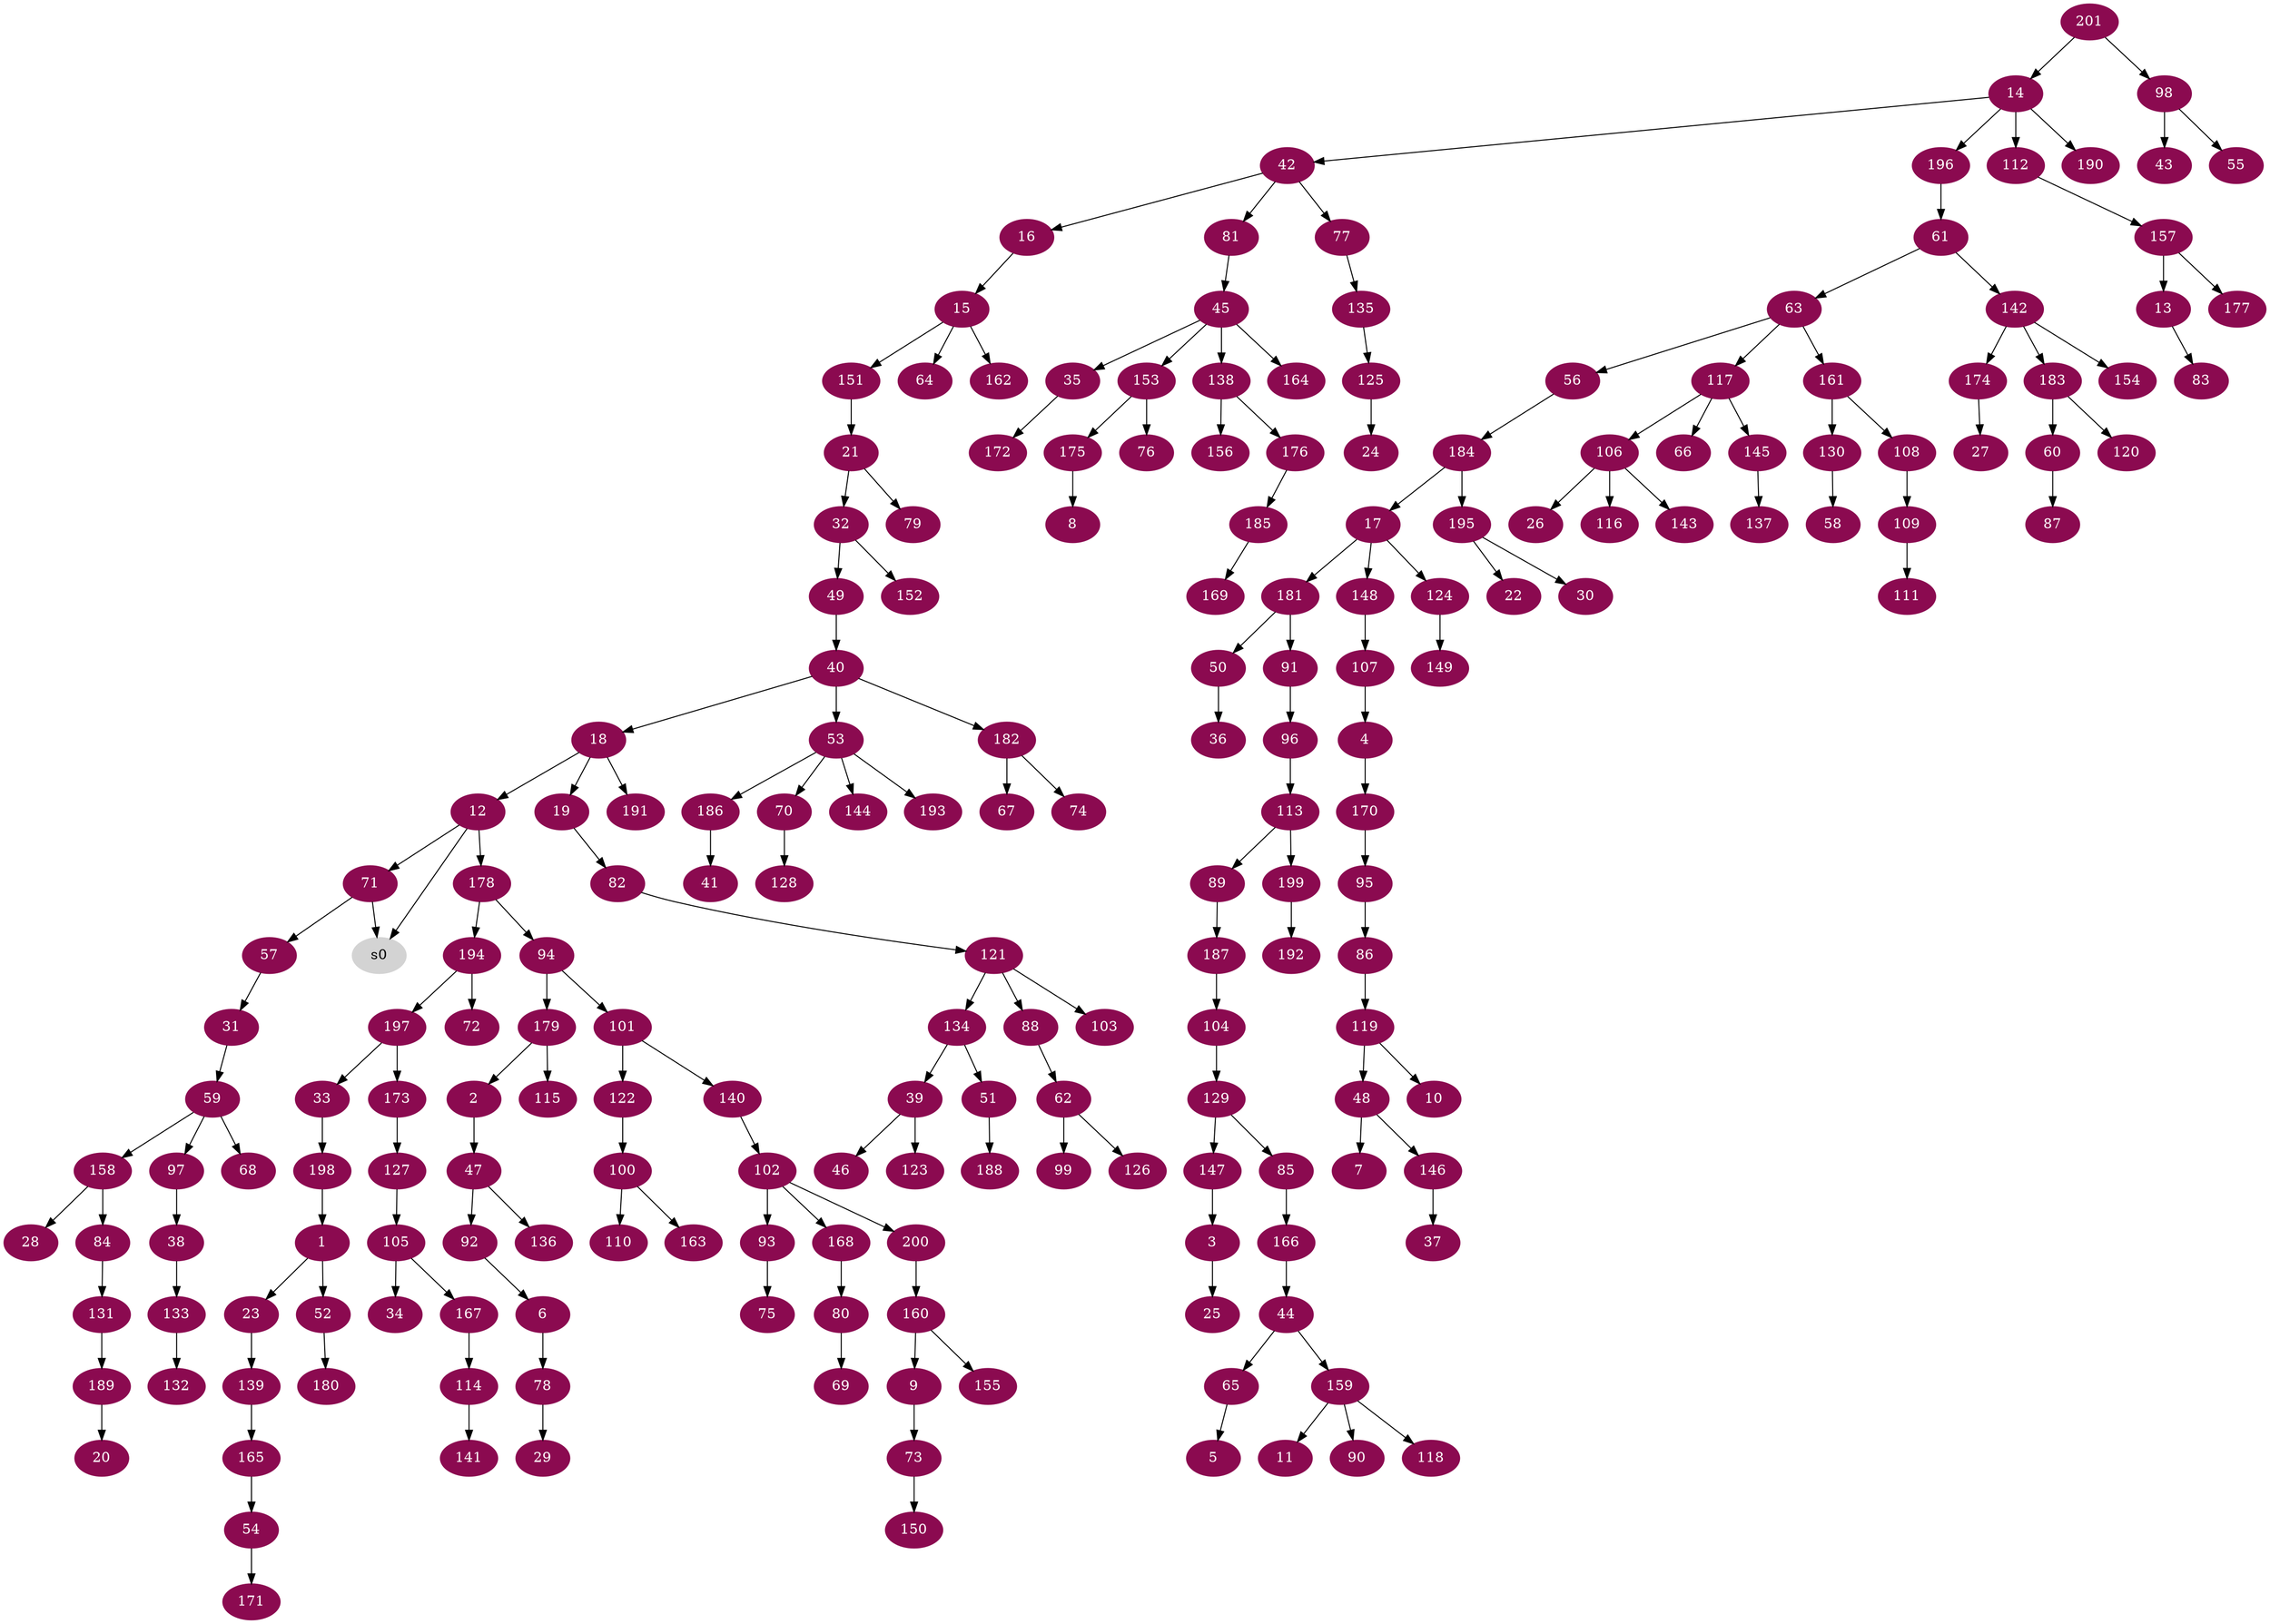 digraph G {
node [color=deeppink4, style=filled, fontcolor=white];
198 -> 1;
179 -> 2;
147 -> 3;
107 -> 4;
65 -> 5;
92 -> 6;
48 -> 7;
175 -> 8;
160 -> 9;
119 -> 10;
159 -> 11;
18 -> 12;
157 -> 13;
201 -> 14;
16 -> 15;
42 -> 16;
184 -> 17;
40 -> 18;
18 -> 19;
189 -> 20;
151 -> 21;
195 -> 22;
1 -> 23;
125 -> 24;
3 -> 25;
106 -> 26;
174 -> 27;
158 -> 28;
78 -> 29;
195 -> 30;
57 -> 31;
21 -> 32;
197 -> 33;
105 -> 34;
45 -> 35;
50 -> 36;
146 -> 37;
97 -> 38;
134 -> 39;
49 -> 40;
186 -> 41;
14 -> 42;
98 -> 43;
166 -> 44;
81 -> 45;
39 -> 46;
2 -> 47;
119 -> 48;
32 -> 49;
181 -> 50;
134 -> 51;
1 -> 52;
40 -> 53;
165 -> 54;
98 -> 55;
63 -> 56;
71 -> 57;
130 -> 58;
31 -> 59;
183 -> 60;
196 -> 61;
88 -> 62;
61 -> 63;
15 -> 64;
44 -> 65;
117 -> 66;
182 -> 67;
59 -> 68;
80 -> 69;
53 -> 70;
12 -> 71;
194 -> 72;
9 -> 73;
182 -> 74;
93 -> 75;
153 -> 76;
42 -> 77;
6 -> 78;
21 -> 79;
168 -> 80;
42 -> 81;
19 -> 82;
13 -> 83;
158 -> 84;
129 -> 85;
95 -> 86;
60 -> 87;
121 -> 88;
113 -> 89;
159 -> 90;
181 -> 91;
47 -> 92;
102 -> 93;
178 -> 94;
170 -> 95;
91 -> 96;
59 -> 97;
201 -> 98;
62 -> 99;
122 -> 100;
94 -> 101;
140 -> 102;
121 -> 103;
187 -> 104;
127 -> 105;
117 -> 106;
148 -> 107;
161 -> 108;
108 -> 109;
100 -> 110;
109 -> 111;
14 -> 112;
96 -> 113;
167 -> 114;
179 -> 115;
106 -> 116;
63 -> 117;
159 -> 118;
86 -> 119;
183 -> 120;
82 -> 121;
101 -> 122;
39 -> 123;
17 -> 124;
135 -> 125;
62 -> 126;
173 -> 127;
70 -> 128;
104 -> 129;
161 -> 130;
84 -> 131;
133 -> 132;
38 -> 133;
121 -> 134;
77 -> 135;
47 -> 136;
145 -> 137;
45 -> 138;
23 -> 139;
101 -> 140;
114 -> 141;
61 -> 142;
106 -> 143;
53 -> 144;
117 -> 145;
48 -> 146;
129 -> 147;
17 -> 148;
124 -> 149;
73 -> 150;
15 -> 151;
32 -> 152;
45 -> 153;
142 -> 154;
160 -> 155;
138 -> 156;
112 -> 157;
59 -> 158;
44 -> 159;
200 -> 160;
63 -> 161;
15 -> 162;
100 -> 163;
45 -> 164;
139 -> 165;
85 -> 166;
105 -> 167;
102 -> 168;
185 -> 169;
4 -> 170;
54 -> 171;
35 -> 172;
197 -> 173;
142 -> 174;
153 -> 175;
138 -> 176;
157 -> 177;
12 -> 178;
94 -> 179;
52 -> 180;
17 -> 181;
40 -> 182;
142 -> 183;
56 -> 184;
176 -> 185;
53 -> 186;
89 -> 187;
51 -> 188;
131 -> 189;
14 -> 190;
18 -> 191;
199 -> 192;
53 -> 193;
178 -> 194;
184 -> 195;
14 -> 196;
194 -> 197;
33 -> 198;
113 -> 199;
102 -> 200;
node [color=lightgrey, style=filled, fontcolor=black];
12 -> s0;
71 -> s0;
}
